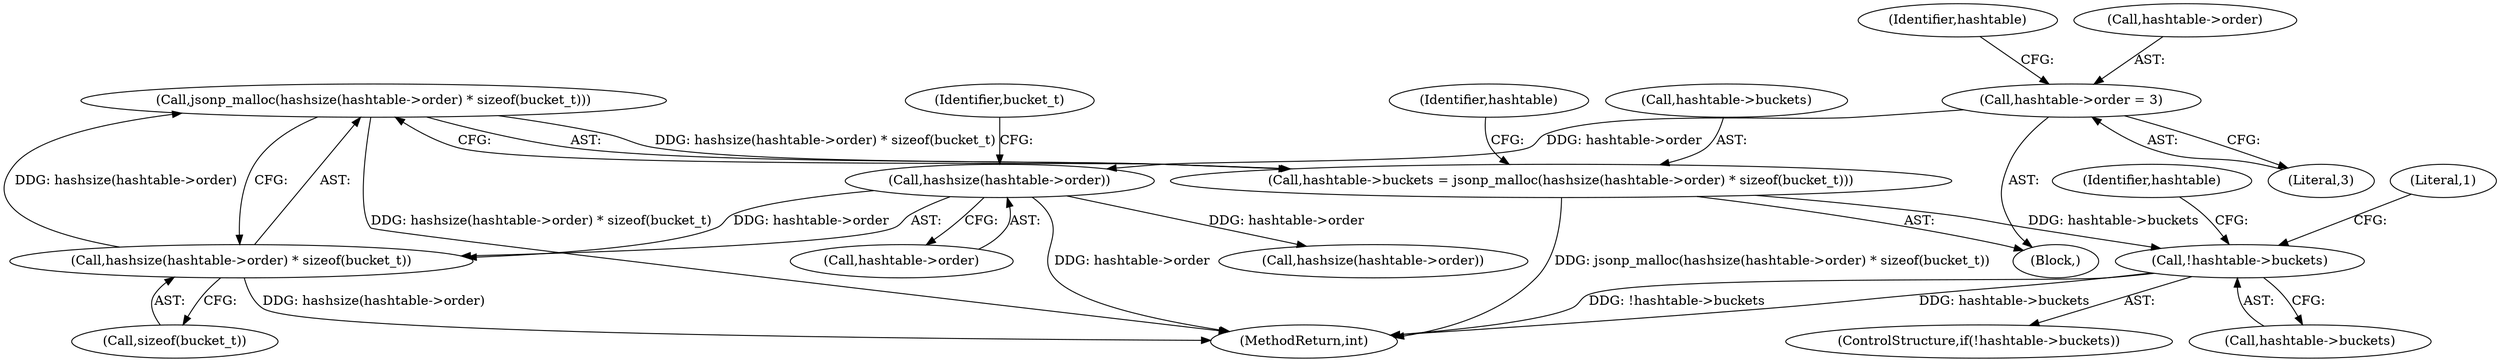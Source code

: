digraph "0_jansson_8f80c2d83808150724d31793e6ade92749b1faa4_4@API" {
"1000118" [label="(Call,jsonp_malloc(hashsize(hashtable->order) * sizeof(bucket_t)))"];
"1000119" [label="(Call,hashsize(hashtable->order) * sizeof(bucket_t))"];
"1000120" [label="(Call,hashsize(hashtable->order))"];
"1000109" [label="(Call,hashtable->order = 3)"];
"1000114" [label="(Call,hashtable->buckets = jsonp_malloc(hashsize(hashtable->order) * sizeof(bucket_t)))"];
"1000127" [label="(Call,!hashtable->buckets)"];
"1000113" [label="(Literal,3)"];
"1000145" [label="(Call,hashsize(hashtable->order))"];
"1000115" [label="(Call,hashtable->buckets)"];
"1000119" [label="(Call,hashsize(hashtable->order) * sizeof(bucket_t))"];
"1000137" [label="(Identifier,hashtable)"];
"1000124" [label="(Call,sizeof(bucket_t))"];
"1000114" [label="(Call,hashtable->buckets = jsonp_malloc(hashsize(hashtable->order) * sizeof(bucket_t)))"];
"1000126" [label="(ControlStructure,if(!hashtable->buckets))"];
"1000116" [label="(Identifier,hashtable)"];
"1000127" [label="(Call,!hashtable->buckets)"];
"1000125" [label="(Identifier,bucket_t)"];
"1000174" [label="(MethodReturn,int)"];
"1000109" [label="(Call,hashtable->order = 3)"];
"1000128" [label="(Call,hashtable->buckets)"];
"1000120" [label="(Call,hashsize(hashtable->order))"];
"1000110" [label="(Call,hashtable->order)"];
"1000129" [label="(Identifier,hashtable)"];
"1000133" [label="(Literal,1)"];
"1000118" [label="(Call,jsonp_malloc(hashsize(hashtable->order) * sizeof(bucket_t)))"];
"1000121" [label="(Call,hashtable->order)"];
"1000102" [label="(Block,)"];
"1000118" -> "1000114"  [label="AST: "];
"1000118" -> "1000119"  [label="CFG: "];
"1000119" -> "1000118"  [label="AST: "];
"1000114" -> "1000118"  [label="CFG: "];
"1000118" -> "1000174"  [label="DDG: hashsize(hashtable->order) * sizeof(bucket_t)"];
"1000118" -> "1000114"  [label="DDG: hashsize(hashtable->order) * sizeof(bucket_t)"];
"1000119" -> "1000118"  [label="DDG: hashsize(hashtable->order)"];
"1000119" -> "1000124"  [label="CFG: "];
"1000120" -> "1000119"  [label="AST: "];
"1000124" -> "1000119"  [label="AST: "];
"1000119" -> "1000174"  [label="DDG: hashsize(hashtable->order)"];
"1000120" -> "1000119"  [label="DDG: hashtable->order"];
"1000120" -> "1000121"  [label="CFG: "];
"1000121" -> "1000120"  [label="AST: "];
"1000125" -> "1000120"  [label="CFG: "];
"1000120" -> "1000174"  [label="DDG: hashtable->order"];
"1000109" -> "1000120"  [label="DDG: hashtable->order"];
"1000120" -> "1000145"  [label="DDG: hashtable->order"];
"1000109" -> "1000102"  [label="AST: "];
"1000109" -> "1000113"  [label="CFG: "];
"1000110" -> "1000109"  [label="AST: "];
"1000113" -> "1000109"  [label="AST: "];
"1000116" -> "1000109"  [label="CFG: "];
"1000114" -> "1000102"  [label="AST: "];
"1000115" -> "1000114"  [label="AST: "];
"1000129" -> "1000114"  [label="CFG: "];
"1000114" -> "1000174"  [label="DDG: jsonp_malloc(hashsize(hashtable->order) * sizeof(bucket_t))"];
"1000114" -> "1000127"  [label="DDG: hashtable->buckets"];
"1000127" -> "1000126"  [label="AST: "];
"1000127" -> "1000128"  [label="CFG: "];
"1000128" -> "1000127"  [label="AST: "];
"1000133" -> "1000127"  [label="CFG: "];
"1000137" -> "1000127"  [label="CFG: "];
"1000127" -> "1000174"  [label="DDG: hashtable->buckets"];
"1000127" -> "1000174"  [label="DDG: !hashtable->buckets"];
}
